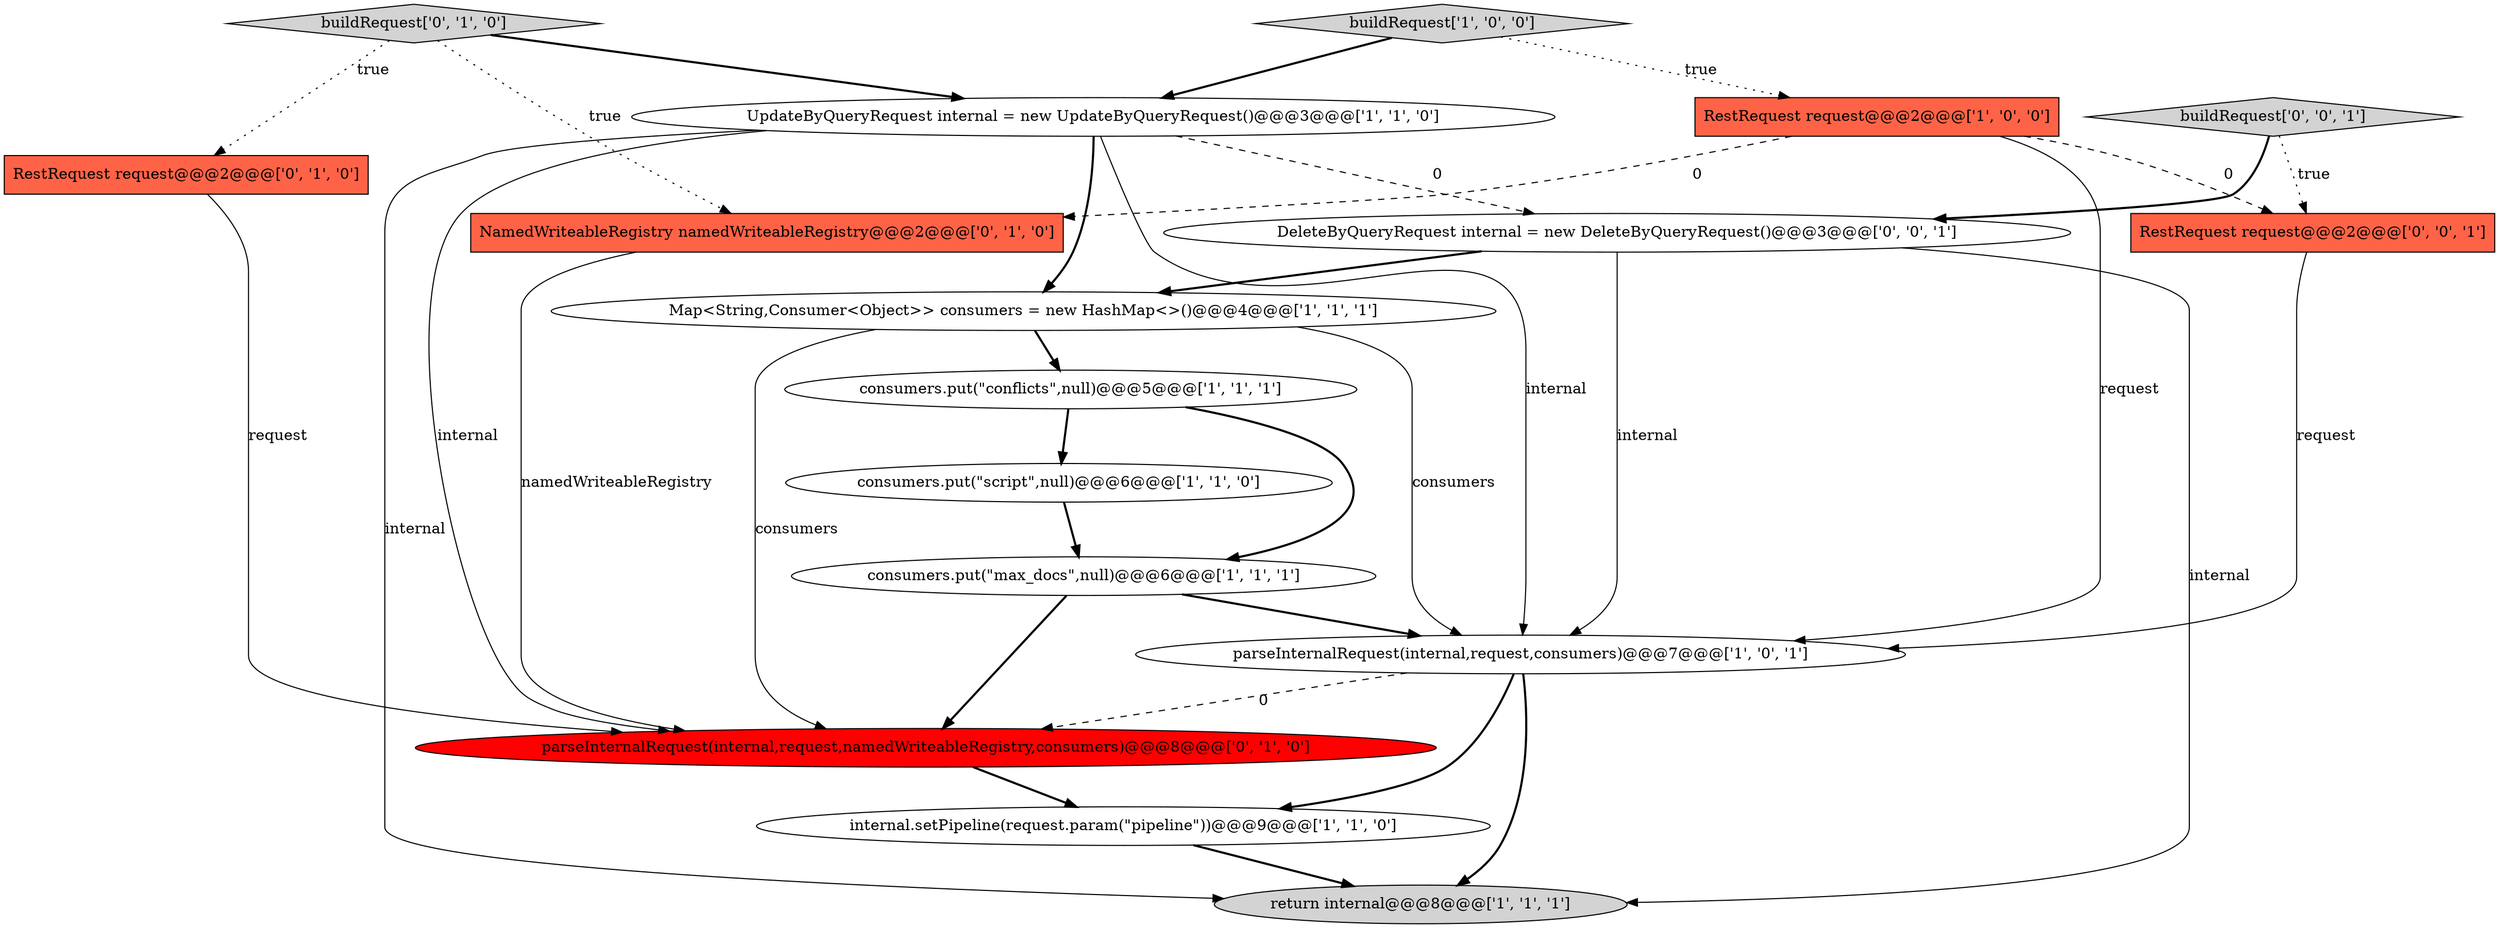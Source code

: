 digraph {
10 [style = filled, label = "parseInternalRequest(internal,request,namedWriteableRegistry,consumers)@@@8@@@['0', '1', '0']", fillcolor = red, shape = ellipse image = "AAA1AAABBB2BBB"];
1 [style = filled, label = "return internal@@@8@@@['1', '1', '1']", fillcolor = lightgray, shape = ellipse image = "AAA0AAABBB1BBB"];
12 [style = filled, label = "RestRequest request@@@2@@@['0', '1', '0']", fillcolor = tomato, shape = box image = "AAA0AAABBB2BBB"];
13 [style = filled, label = "NamedWriteableRegistry namedWriteableRegistry@@@2@@@['0', '1', '0']", fillcolor = tomato, shape = box image = "AAA1AAABBB2BBB"];
14 [style = filled, label = "RestRequest request@@@2@@@['0', '0', '1']", fillcolor = tomato, shape = box image = "AAA0AAABBB3BBB"];
8 [style = filled, label = "consumers.put(\"max_docs\",null)@@@6@@@['1', '1', '1']", fillcolor = white, shape = ellipse image = "AAA0AAABBB1BBB"];
9 [style = filled, label = "UpdateByQueryRequest internal = new UpdateByQueryRequest()@@@3@@@['1', '1', '0']", fillcolor = white, shape = ellipse image = "AAA0AAABBB1BBB"];
2 [style = filled, label = "internal.setPipeline(request.param(\"pipeline\"))@@@9@@@['1', '1', '0']", fillcolor = white, shape = ellipse image = "AAA0AAABBB1BBB"];
11 [style = filled, label = "buildRequest['0', '1', '0']", fillcolor = lightgray, shape = diamond image = "AAA0AAABBB2BBB"];
7 [style = filled, label = "consumers.put(\"script\",null)@@@6@@@['1', '1', '0']", fillcolor = white, shape = ellipse image = "AAA0AAABBB1BBB"];
15 [style = filled, label = "buildRequest['0', '0', '1']", fillcolor = lightgray, shape = diamond image = "AAA0AAABBB3BBB"];
0 [style = filled, label = "buildRequest['1', '0', '0']", fillcolor = lightgray, shape = diamond image = "AAA0AAABBB1BBB"];
3 [style = filled, label = "Map<String,Consumer<Object>> consumers = new HashMap<>()@@@4@@@['1', '1', '1']", fillcolor = white, shape = ellipse image = "AAA0AAABBB1BBB"];
6 [style = filled, label = "RestRequest request@@@2@@@['1', '0', '0']", fillcolor = tomato, shape = box image = "AAA1AAABBB1BBB"];
16 [style = filled, label = "DeleteByQueryRequest internal = new DeleteByQueryRequest()@@@3@@@['0', '0', '1']", fillcolor = white, shape = ellipse image = "AAA0AAABBB3BBB"];
4 [style = filled, label = "parseInternalRequest(internal,request,consumers)@@@7@@@['1', '0', '1']", fillcolor = white, shape = ellipse image = "AAA0AAABBB1BBB"];
5 [style = filled, label = "consumers.put(\"conflicts\",null)@@@5@@@['1', '1', '1']", fillcolor = white, shape = ellipse image = "AAA0AAABBB1BBB"];
16->3 [style = bold, label=""];
8->10 [style = bold, label=""];
5->8 [style = bold, label=""];
3->10 [style = solid, label="consumers"];
0->9 [style = bold, label=""];
9->16 [style = dashed, label="0"];
16->4 [style = solid, label="internal"];
2->1 [style = bold, label=""];
3->4 [style = solid, label="consumers"];
16->1 [style = solid, label="internal"];
14->4 [style = solid, label="request"];
11->12 [style = dotted, label="true"];
4->2 [style = bold, label=""];
11->13 [style = dotted, label="true"];
6->14 [style = dashed, label="0"];
15->14 [style = dotted, label="true"];
7->8 [style = bold, label=""];
11->9 [style = bold, label=""];
15->16 [style = bold, label=""];
0->6 [style = dotted, label="true"];
6->4 [style = solid, label="request"];
12->10 [style = solid, label="request"];
3->5 [style = bold, label=""];
6->13 [style = dashed, label="0"];
9->10 [style = solid, label="internal"];
13->10 [style = solid, label="namedWriteableRegistry"];
9->3 [style = bold, label=""];
5->7 [style = bold, label=""];
10->2 [style = bold, label=""];
4->1 [style = bold, label=""];
9->1 [style = solid, label="internal"];
8->4 [style = bold, label=""];
4->10 [style = dashed, label="0"];
9->4 [style = solid, label="internal"];
}
